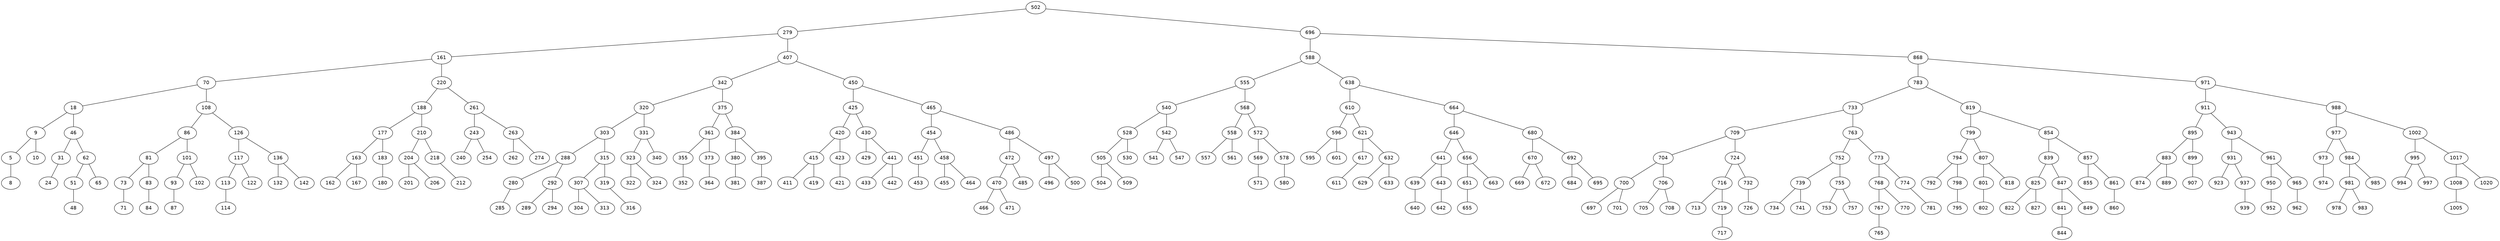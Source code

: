 graph BST {
    node [fontname="Helvetica"];
    502 [label="502"];
    502 -- 279;
    279 [label="279"];
    279 -- 161;
    161 [label="161"];
    161 -- 70;
    70 [label="70"];
    70 -- 18;
    18 [label="18"];
    18 -- 9;
    9 [label="9"];
    9 -- 5;
    5 [label="5"];
    5 -- 8;
    8 [label="8"];
    9 -- 10;
    10 [label="10"];
    18 -- 46;
    46 [label="46"];
    46 -- 31;
    31 [label="31"];
    31 -- 24;
    24 [label="24"];
    46 -- 62;
    62 [label="62"];
    62 -- 51;
    51 [label="51"];
    51 -- 48;
    48 [label="48"];
    62 -- 65;
    65 [label="65"];
    70 -- 108;
    108 [label="108"];
    108 -- 86;
    86 [label="86"];
    86 -- 81;
    81 [label="81"];
    81 -- 73;
    73 [label="73"];
    73 -- 71;
    71 [label="71"];
    81 -- 83;
    83 [label="83"];
    83 -- 84;
    84 [label="84"];
    86 -- 101;
    101 [label="101"];
    101 -- 93;
    93 [label="93"];
    93 -- 87;
    87 [label="87"];
    101 -- 102;
    102 [label="102"];
    108 -- 126;
    126 [label="126"];
    126 -- 117;
    117 [label="117"];
    117 -- 113;
    113 [label="113"];
    113 -- 114;
    114 [label="114"];
    117 -- 122;
    122 [label="122"];
    126 -- 136;
    136 [label="136"];
    136 -- 132;
    132 [label="132"];
    136 -- 142;
    142 [label="142"];
    161 -- 220;
    220 [label="220"];
    220 -- 188;
    188 [label="188"];
    188 -- 177;
    177 [label="177"];
    177 -- 163;
    163 [label="163"];
    163 -- 162;
    162 [label="162"];
    163 -- 167;
    167 [label="167"];
    177 -- 183;
    183 [label="183"];
    183 -- 180;
    180 [label="180"];
    188 -- 210;
    210 [label="210"];
    210 -- 204;
    204 [label="204"];
    204 -- 201;
    201 [label="201"];
    204 -- 206;
    206 [label="206"];
    210 -- 218;
    218 [label="218"];
    218 -- 212;
    212 [label="212"];
    220 -- 261;
    261 [label="261"];
    261 -- 243;
    243 [label="243"];
    243 -- 240;
    240 [label="240"];
    243 -- 254;
    254 [label="254"];
    261 -- 263;
    263 [label="263"];
    263 -- 262;
    262 [label="262"];
    263 -- 274;
    274 [label="274"];
    279 -- 407;
    407 [label="407"];
    407 -- 342;
    342 [label="342"];
    342 -- 320;
    320 [label="320"];
    320 -- 303;
    303 [label="303"];
    303 -- 288;
    288 [label="288"];
    288 -- 280;
    280 [label="280"];
    280 -- 285;
    285 [label="285"];
    288 -- 292;
    292 [label="292"];
    292 -- 289;
    289 [label="289"];
    292 -- 294;
    294 [label="294"];
    303 -- 315;
    315 [label="315"];
    315 -- 307;
    307 [label="307"];
    307 -- 304;
    304 [label="304"];
    307 -- 313;
    313 [label="313"];
    315 -- 319;
    319 [label="319"];
    319 -- 316;
    316 [label="316"];
    320 -- 331;
    331 [label="331"];
    331 -- 323;
    323 [label="323"];
    323 -- 322;
    322 [label="322"];
    323 -- 324;
    324 [label="324"];
    331 -- 340;
    340 [label="340"];
    342 -- 375;
    375 [label="375"];
    375 -- 361;
    361 [label="361"];
    361 -- 355;
    355 [label="355"];
    355 -- 352;
    352 [label="352"];
    361 -- 373;
    373 [label="373"];
    373 -- 364;
    364 [label="364"];
    375 -- 384;
    384 [label="384"];
    384 -- 380;
    380 [label="380"];
    380 -- 381;
    381 [label="381"];
    384 -- 395;
    395 [label="395"];
    395 -- 387;
    387 [label="387"];
    407 -- 450;
    450 [label="450"];
    450 -- 425;
    425 [label="425"];
    425 -- 420;
    420 [label="420"];
    420 -- 415;
    415 [label="415"];
    415 -- 411;
    411 [label="411"];
    415 -- 419;
    419 [label="419"];
    420 -- 423;
    423 [label="423"];
    423 -- 421;
    421 [label="421"];
    425 -- 430;
    430 [label="430"];
    430 -- 429;
    429 [label="429"];
    430 -- 441;
    441 [label="441"];
    441 -- 433;
    433 [label="433"];
    441 -- 442;
    442 [label="442"];
    450 -- 465;
    465 [label="465"];
    465 -- 454;
    454 [label="454"];
    454 -- 451;
    451 [label="451"];
    451 -- 453;
    453 [label="453"];
    454 -- 458;
    458 [label="458"];
    458 -- 455;
    455 [label="455"];
    458 -- 464;
    464 [label="464"];
    465 -- 486;
    486 [label="486"];
    486 -- 472;
    472 [label="472"];
    472 -- 470;
    470 [label="470"];
    470 -- 466;
    466 [label="466"];
    470 -- 471;
    471 [label="471"];
    472 -- 485;
    485 [label="485"];
    486 -- 497;
    497 [label="497"];
    497 -- 496;
    496 [label="496"];
    497 -- 500;
    500 [label="500"];
    502 -- 696;
    696 [label="696"];
    696 -- 588;
    588 [label="588"];
    588 -- 555;
    555 [label="555"];
    555 -- 540;
    540 [label="540"];
    540 -- 528;
    528 [label="528"];
    528 -- 505;
    505 [label="505"];
    505 -- 504;
    504 [label="504"];
    505 -- 509;
    509 [label="509"];
    528 -- 530;
    530 [label="530"];
    540 -- 542;
    542 [label="542"];
    542 -- 541;
    541 [label="541"];
    542 -- 547;
    547 [label="547"];
    555 -- 568;
    568 [label="568"];
    568 -- 558;
    558 [label="558"];
    558 -- 557;
    557 [label="557"];
    558 -- 561;
    561 [label="561"];
    568 -- 572;
    572 [label="572"];
    572 -- 569;
    569 [label="569"];
    569 -- 571;
    571 [label="571"];
    572 -- 578;
    578 [label="578"];
    578 -- 580;
    580 [label="580"];
    588 -- 638;
    638 [label="638"];
    638 -- 610;
    610 [label="610"];
    610 -- 596;
    596 [label="596"];
    596 -- 595;
    595 [label="595"];
    596 -- 601;
    601 [label="601"];
    610 -- 621;
    621 [label="621"];
    621 -- 617;
    617 [label="617"];
    617 -- 611;
    611 [label="611"];
    621 -- 632;
    632 [label="632"];
    632 -- 629;
    629 [label="629"];
    632 -- 633;
    633 [label="633"];
    638 -- 664;
    664 [label="664"];
    664 -- 646;
    646 [label="646"];
    646 -- 641;
    641 [label="641"];
    641 -- 639;
    639 [label="639"];
    639 -- 640;
    640 [label="640"];
    641 -- 643;
    643 [label="643"];
    643 -- 642;
    642 [label="642"];
    646 -- 656;
    656 [label="656"];
    656 -- 651;
    651 [label="651"];
    651 -- 655;
    655 [label="655"];
    656 -- 663;
    663 [label="663"];
    664 -- 680;
    680 [label="680"];
    680 -- 670;
    670 [label="670"];
    670 -- 669;
    669 [label="669"];
    670 -- 672;
    672 [label="672"];
    680 -- 692;
    692 [label="692"];
    692 -- 684;
    684 [label="684"];
    692 -- 695;
    695 [label="695"];
    696 -- 868;
    868 [label="868"];
    868 -- 783;
    783 [label="783"];
    783 -- 733;
    733 [label="733"];
    733 -- 709;
    709 [label="709"];
    709 -- 704;
    704 [label="704"];
    704 -- 700;
    700 [label="700"];
    700 -- 697;
    697 [label="697"];
    700 -- 701;
    701 [label="701"];
    704 -- 706;
    706 [label="706"];
    706 -- 705;
    705 [label="705"];
    706 -- 708;
    708 [label="708"];
    709 -- 724;
    724 [label="724"];
    724 -- 716;
    716 [label="716"];
    716 -- 713;
    713 [label="713"];
    716 -- 719;
    719 [label="719"];
    719 -- 717;
    717 [label="717"];
    724 -- 732;
    732 [label="732"];
    732 -- 726;
    726 [label="726"];
    733 -- 763;
    763 [label="763"];
    763 -- 752;
    752 [label="752"];
    752 -- 739;
    739 [label="739"];
    739 -- 734;
    734 [label="734"];
    739 -- 741;
    741 [label="741"];
    752 -- 755;
    755 [label="755"];
    755 -- 753;
    753 [label="753"];
    755 -- 757;
    757 [label="757"];
    763 -- 773;
    773 [label="773"];
    773 -- 768;
    768 [label="768"];
    768 -- 767;
    767 [label="767"];
    767 -- 765;
    765 [label="765"];
    768 -- 770;
    770 [label="770"];
    773 -- 774;
    774 [label="774"];
    774 -- 781;
    781 [label="781"];
    783 -- 819;
    819 [label="819"];
    819 -- 799;
    799 [label="799"];
    799 -- 794;
    794 [label="794"];
    794 -- 792;
    792 [label="792"];
    794 -- 798;
    798 [label="798"];
    798 -- 795;
    795 [label="795"];
    799 -- 807;
    807 [label="807"];
    807 -- 801;
    801 [label="801"];
    801 -- 802;
    802 [label="802"];
    807 -- 818;
    818 [label="818"];
    819 -- 854;
    854 [label="854"];
    854 -- 839;
    839 [label="839"];
    839 -- 825;
    825 [label="825"];
    825 -- 822;
    822 [label="822"];
    825 -- 827;
    827 [label="827"];
    839 -- 847;
    847 [label="847"];
    847 -- 841;
    841 [label="841"];
    841 -- 844;
    844 [label="844"];
    847 -- 849;
    849 [label="849"];
    854 -- 857;
    857 [label="857"];
    857 -- 855;
    855 [label="855"];
    857 -- 861;
    861 [label="861"];
    861 -- 860;
    860 [label="860"];
    868 -- 971;
    971 [label="971"];
    971 -- 911;
    911 [label="911"];
    911 -- 895;
    895 [label="895"];
    895 -- 883;
    883 [label="883"];
    883 -- 874;
    874 [label="874"];
    883 -- 889;
    889 [label="889"];
    895 -- 899;
    899 [label="899"];
    899 -- 907;
    907 [label="907"];
    911 -- 943;
    943 [label="943"];
    943 -- 931;
    931 [label="931"];
    931 -- 923;
    923 [label="923"];
    931 -- 937;
    937 [label="937"];
    937 -- 939;
    939 [label="939"];
    943 -- 961;
    961 [label="961"];
    961 -- 950;
    950 [label="950"];
    950 -- 952;
    952 [label="952"];
    961 -- 965;
    965 [label="965"];
    965 -- 962;
    962 [label="962"];
    971 -- 988;
    988 [label="988"];
    988 -- 977;
    977 [label="977"];
    977 -- 973;
    973 [label="973"];
    973 -- 974;
    974 [label="974"];
    977 -- 984;
    984 [label="984"];
    984 -- 981;
    981 [label="981"];
    981 -- 978;
    978 [label="978"];
    981 -- 983;
    983 [label="983"];
    984 -- 985;
    985 [label="985"];
    988 -- 1002;
    1002 [label="1002"];
    1002 -- 995;
    995 [label="995"];
    995 -- 994;
    994 [label="994"];
    995 -- 997;
    997 [label="997"];
    1002 -- 1017;
    1017 [label="1017"];
    1017 -- 1008;
    1008 [label="1008"];
    1008 -- 1005;
    1005 [label="1005"];
    1017 -- 1020;
    1020 [label="1020"];
}
